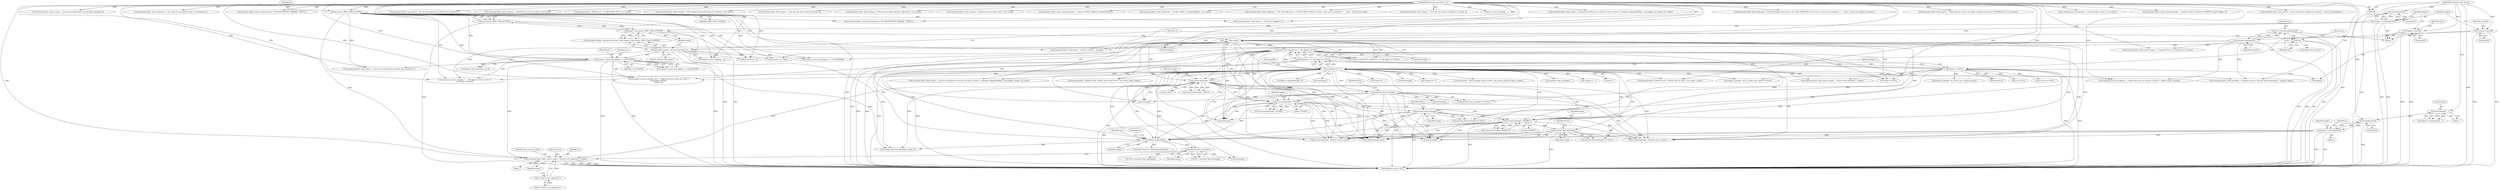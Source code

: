 digraph "0_atheme_c597156adc60a45b5f827793cd420945f47bc03b_1@pointer" {
"1000408" [label="(Call,command_fail(si, fault_nosuch_target, _(\"\2%s\2 is not registered.\"), target))"];
"1000177" [label="(Call,has_priv(si, PRIV_CHAN_AUSPEX))"];
"1000107" [label="(MethodParameterIn,sourceinfo_t *si)"];
"1000379" [label="(Call,chanacs_source_has_flag(mc, si, CA_ACLVIEW))"];
"1000171" [label="(Call,metadata_find(mc, \"private:close:closer\"))"];
"1000159" [label="(Call,!mc)"];
"1000154" [label="(Call,mc = mychan_find(channel))"];
"1000156" [label="(Call,mychan_find(channel))"];
"1000114" [label="(Call,*channel = parv[0])"];
"1000109" [label="(MethodParameterIn,char *parv[])"];
"1000411" [label="(Call,_(\"\2%s\2 is not registered.\"))"];
"1000405" [label="(Call,myentity_find_ext(target))"];
"1000391" [label="(Call,validhostmask(target))"];
"1000247" [label="(Call,strcasecmp(target, \"CLEAR\"))"];
"1000226" [label="(Call,strcasecmp(target, \"LIST\"))"];
"1000190" [label="(Call,!target)"];
"1000120" [label="(Call,*target = sstrdup(parv[1]))"];
"1000122" [label="(Call,sstrdup(parv[1]))"];
"1000174" [label="(Call,target || !has_priv(si, PRIV_CHAN_AUSPEX))"];
"1000176" [label="(Call,!has_priv(si, PRIV_CHAN_AUSPEX))"];
"1000192" [label="(Call,target && target[0] == '+' && flagstr == NULL)"];
"1000195" [label="(Call,target[0] == '+')"];
"1000194" [label="(Call,target[0] == '+' && flagstr == NULL)"];
"1000200" [label="(Call,flagstr == NULL)"];
"1000127" [label="(Call,*flagstr = parv[2])"];
"1000230" [label="(Call,myentity_find_ext(target))"];
"1000310" [label="(Call,myentity_find_ext(target))"];
"1000306" [label="(Call,strcasecmp(target, \"MODIFY\"))"];
"1000251" [label="(Call,myentity_find_ext(target))"];
"1000346" [label="(Call,target = strdup(parv[2]))"];
"1000348" [label="(Call,strdup(parv[2]))"];
"1000334" [label="(Call,strchr(parv[2], ' '))"];
"1000292" [label="(Call,command_success_nodata(si, _(\"Cleared flags in \2%s\2.\"), mc->name))"];
"1000326" [label="(Call,command_fail(si, fault_needmoreparams, _(\"Syntax: FLAGS <#channel> MODIFY [target] <flags>\")))"];
"1000128" [label="(Identifier,flagstr)"];
"1000349" [label="(Call,parv[2])"];
"1000930" [label="(Call,chanacs_open(mc, NULL, target, true, entity(si->smu)))"];
"1000311" [label="(Identifier,target)"];
"1000314" [label="(Call,free(target))"];
"1000232" [label="(Identifier,NULL)"];
"1000381" [label="(Identifier,si)"];
"1000380" [label="(Identifier,mc)"];
"1000498" [label="(Call,irccasecmp(target, entity(si->smu)->name))"];
"1000156" [label="(Call,mychan_find(channel))"];
"1000468" [label="(Call,chanacs_source_flags(mc, si))"];
"1000747" [label="(Call,command_fail(si, fault_noprivs, _(\"Only %d founders allowed per channel.\"), chansvs.maxfounders))"];
"1000390" [label="(ControlStructure,if (validhostmask(target)))"];
"1000346" [label="(Call,target = strdup(parv[2]))"];
"1000404" [label="(Identifier,mt)"];
"1000441" [label="(Call,command_success_string(si, str1, _(\"Flags for \2%s\2 in \2%s\2 are \2%s\2.\"),\n\t\t\t\t\t\ttarget, channel,\n\t\t\t\t\t\tstr1))"];
"1000211" [label="(Call,flags_to_bitmask(target, 0))"];
"1000664" [label="(Call,free(target))"];
"1000178" [label="(Identifier,si)"];
"1000410" [label="(Identifier,fault_nosuch_target)"];
"1000402" [label="(Call,!(mt = myentity_find_ext(target)))"];
"1000162" [label="(Call,command_fail(si, fault_nosuch_target, _(\"Channel \2%s\2 is not registered.\"), channel))"];
"1000228" [label="(Literal,\"LIST\")"];
"1000982" [label="(Call,command_fail(si, fault_noprivs, _(\"You are not allowed to set \2%s\2 on \2%s\2 in \2%s\2.\"), bitmask_to_flags2(addflags, removeflags), target, mc->name))"];
"1000116" [label="(Call,parv[0])"];
"1000195" [label="(Call,target[0] == '+')"];
"1000154" [label="(Call,mc = mychan_find(channel))"];
"1000115" [label="(Identifier,channel)"];
"1000179" [label="(Identifier,PRIV_CHAN_AUSPEX)"];
"1000306" [label="(Call,strcasecmp(target, \"MODIFY\"))"];
"1000176" [label="(Call,!has_priv(si, PRIV_CHAN_AUSPEX))"];
"1000510" [label="(Call,command_fail(si, fault_noprivs, _(\"You are not authorized to execute this command.\")))"];
"1000170" [label="(Call,metadata_find(mc, \"private:close:closer\") && (target || !has_priv(si, PRIV_CHAN_AUSPEX)))"];
"1000114" [label="(Call,*channel = parv[0])"];
"1000647" [label="(Call,validhostmask(target))"];
"1000313" [label="(Block,)"];
"1000234" [label="(Call,do_list(si, mc, 0))"];
"1000395" [label="(Call,chanacs_find_host_literal(mc, target, 0))"];
"1000379" [label="(Call,chanacs_source_has_flag(mc, si, CA_ACLVIEW))"];
"1000123" [label="(Call,parv[1])"];
"1000227" [label="(Identifier,target)"];
"1000922" [label="(Call,command_fail(si, fault_badparams, _(\"You may not set founder status on a hostmask.\")))"];
"1000321" [label="(Call,command_fail(si, fault_needmoreparams, STR_INSUFFICIENT_PARAMS, \"FLAGS\"))"];
"1000247" [label="(Call,strcasecmp(target, \"CLEAR\"))"];
"1000334" [label="(Call,strchr(parv[2], ' '))"];
"1000335" [label="(Call,parv[2])"];
"1000177" [label="(Call,has_priv(si, PRIV_CHAN_AUSPEX))"];
"1000367" [label="(Call,!flagstr)"];
"1000143" [label="(Call,command_fail(si, fault_needmoreparams, STR_INSUFFICIENT_PARAMS, \"FLAGS\"))"];
"1000603" [label="(Call,*target == '-')"];
"1000252" [label="(Identifier,target)"];
"1000215" [label="(Call,do_list(si, mc, flags))"];
"1001036" [label="(Call,logcommand(si, CMDLOG_SET, \"FLAGS: \2%s\2 \2%s\2 \2%s\2\", mc->name, target, flagstr))"];
"1000248" [label="(Identifier,target)"];
"1000109" [label="(MethodParameterIn,char *parv[])"];
"1000171" [label="(Call,metadata_find(mc, \"private:close:closer\"))"];
"1000414" [label="(Return,return;)"];
"1000189" [label="(Call,!target || (target && target[0] == '+' && flagstr == NULL))"];
"1000251" [label="(Call,myentity_find_ext(target))"];
"1000120" [label="(Call,*target = sstrdup(parv[1]))"];
"1000406" [label="(Identifier,target)"];
"1000457" [label="(Call,logcommand(si, CMDLOG_GET, \"FLAGS: \2%s\2 on \2%s\2\", mc->name, target))"];
"1000309" [label="(Call,myentity_find_ext(target) == NULL)"];
"1000160" [label="(Identifier,mc)"];
"1001052" [label="(Call,free(target))"];
"1000492" [label="(Call,si->smu == NULL)"];
"1000308" [label="(Literal,\"MODIFY\")"];
"1000200" [label="(Call,flagstr == NULL)"];
"1000264" [label="(Call,command_fail(si, fault_noprivs, \"You are not authorized to perform this operation.\"))"];
"1000853" [label="(Call,command_fail(si, fault_toomany, _(\"Channel %s access list is full.\"), mc->name))"];
"1000407" [label="(Block,)"];
"1000226" [label="(Call,strcasecmp(target, \"LIST\"))"];
"1000192" [label="(Call,target && target[0] == '+' && flagstr == NULL)"];
"1000231" [label="(Identifier,target)"];
"1000607" [label="(Call,*target == '=')"];
"1000405" [label="(Call,myentity_find_ext(target))"];
"1000378" [label="(Call,!chanacs_source_has_flag(mc, si, CA_ACLVIEW))"];
"1000310" [label="(Call,myentity_find_ext(target))"];
"1000425" [label="(Call,chanacs_find_literal(mc, mt, 0))"];
"1000285" [label="(Call,logcommand(si, CMDLOG_DO, \"CLEAR:FLAGS: \2%s\2\", mc->name))"];
"1000348" [label="(Call,strdup(parv[2]))"];
"1000779" [label="(Call,command_fail(si, fault_toomany, _(\"\2%s\2 cannot take foundership of a channel.\"), mt->name))"];
"1000175" [label="(Identifier,target)"];
"1000721" [label="(Call,command_fail(si, fault_noprivs, _(\"You may not remove the last founder.\")))"];
"1000250" [label="(Call,myentity_find_ext(target) == NULL)"];
"1000763" [label="(Call,command_fail(si, fault_toomany, _(\"\2%s\2 has too many channels registered.\"), mt->name))"];
"1000122" [label="(Call,sstrdup(parv[1]))"];
"1000360" [label="(Call,command_fail(si, fault_noprivs, _(\"You are not logged in.\")))"];
"1000249" [label="(Literal,\"CLEAR\")"];
"1000517" [label="(Call,irccasecmp(target, entity(si->smu)->name))"];
"1000155" [label="(Identifier,mc)"];
"1000157" [label="(Identifier,channel)"];
"1000110" [label="(Block,)"];
"1000949" [label="(Call,command_fail(si, fault_toomany, _(\"Channel %s access list is full.\"), mc->name))"];
"1000305" [label="(Call,!strcasecmp(target, \"MODIFY\"))"];
"1000190" [label="(Call,!target)"];
"1000148" [label="(Call,command_fail(si, fault_needmoreparams, _(\"Syntax: FLAGS <channel> [target] [flags]\")))"];
"1001045" [label="(Call,verbose(mc, \"\2%s\2 set flags \2%s\2 on \2%s\2\", get_source_name(si), flagstr, target))"];
"1000409" [label="(Identifier,si)"];
"1000230" [label="(Call,myentity_find_ext(target))"];
"1000611" [label="(Call,command_fail(si, fault_badparams, _(\"Usage: FLAGS %s [target] [flags]\"), mc->name))"];
"1000107" [label="(MethodParameterIn,sourceinfo_t *si)"];
"1000567" [label="(Call,command_fail(si, fault_badparams, _(\"No valid flags given, use /%s%s HELP FLAGS for a list\"), ircd->uses_rcommand ? \"\" : \"msg \", chansvs.me->disp))"];
"1000127" [label="(Call,*flagstr = parv[2])"];
"1000699" [label="(Call,command_fail(si, fault_noprivs, _(\"You may not remove a founder's +f access.\")))"];
"1001048" [label="(Call,get_source_name(si))"];
"1000347" [label="(Identifier,target)"];
"1000253" [label="(Identifier,NULL)"];
"1000338" [label="(Literal,' ')"];
"1000408" [label="(Call,command_fail(si, fault_nosuch_target, _(\"\2%s\2 is not registered.\"), target))"];
"1000174" [label="(Call,target || !has_priv(si, PRIV_CHAN_AUSPEX))"];
"1001054" [label="(MethodReturn,static void)"];
"1000657" [label="(Call,command_fail(si, fault_nosuch_target, _(\"\2%s\2 is not registered.\"), target))"];
"1000394" [label="(Identifier,ca)"];
"1000259" [label="(Call,chanacs_source_has_flag(mc, si, CA_FOUNDER))"];
"1000158" [label="(ControlStructure,if (!mc))"];
"1000208" [label="(Call,target != NULL)"];
"1000886" [label="(Call,command_fail(si, fault_noprivs, _(\"You are not allowed to set \2%s\2 on \2%s\2 in \2%s\2.\"), bitmask_to_flags2(addflags, removeflags), mt->name, mc->name))"];
"1000403" [label="(Call,mt = myentity_find_ext(target))"];
"1000121" [label="(Identifier,target)"];
"1000384" [label="(Call,command_fail(si, fault_noprivs, _(\"You are not authorized to execute this command.\")))"];
"1000392" [label="(Identifier,target)"];
"1000674" [label="(Call,chanacs_open(mc, mt, NULL, true, entity(si->smu)))"];
"1000382" [label="(Identifier,CA_ACLVIEW)"];
"1000307" [label="(Identifier,target)"];
"1000413" [label="(Identifier,target)"];
"1000196" [label="(Call,target[0])"];
"1000246" [label="(Call,!strcasecmp(target, \"CLEAR\"))"];
"1000411" [label="(Call,_(\"\2%s\2 is not registered.\"))"];
"1000191" [label="(Identifier,target)"];
"1000194" [label="(Call,target[0] == '+' && flagstr == NULL)"];
"1000332" [label="(Call,flagstr = strchr(parv[2], ' '))"];
"1000225" [label="(Call,!strcasecmp(target, \"LIST\"))"];
"1000140" [label="(Identifier,parc)"];
"1001029" [label="(Call,command_success_nodata(si, _(\"Flags \2%s\2 were set on \2%s\2 in \2%s\2.\"), flagstr, target, channel))"];
"1000391" [label="(Call,validhostmask(target))"];
"1000312" [label="(Identifier,NULL)"];
"1000129" [label="(Call,parv[2])"];
"1000229" [label="(Call,myentity_find_ext(target) == NULL)"];
"1000159" [label="(Call,!mc)"];
"1000255" [label="(Call,free(target))"];
"1000163" [label="(Identifier,si)"];
"1000202" [label="(Identifier,NULL)"];
"1001016" [label="(Call,command_fail(si, fault_nochange, _(\"Channel access to \2%s\2 for \2%s\2 unchanged.\"), channel, target))"];
"1000620" [label="(Call,command_fail(si, fault_badparams, _(\"Invalid template name given, use /%s%s TEMPLATE %s for a list\"), ircd->uses_rcommand ? \"\" : \"msg \", chansvs.me->disp, mc->name))"];
"1000238" [label="(Call,free(target))"];
"1000201" [label="(Identifier,flagstr)"];
"1000450" [label="(Call,command_success_string(si, \"\", _(\"No flags for \2%s\2 in \2%s\2.\"),\n\t\t\t\t\t\ttarget, channel))"];
"1000654" [label="(Call,myentity_find_ext(target))"];
"1000430" [label="(Call,ca != NULL)"];
"1000598" [label="(Call,*target == '+')"];
"1000412" [label="(Literal,\"\2%s\2 is not registered.\")"];
"1000357" [label="(Identifier,si)"];
"1000832" [label="(Call,command_fail(si, fault_noprivs, _(\"\2%s\2 does not wish to be added to channel access lists (NEVEROP set).\"), mt->name))"];
"1000173" [label="(Literal,\"private:close:closer\")"];
"1000415" [label="(Call,free(target))"];
"1000172" [label="(Identifier,mc)"];
"1000199" [label="(Literal,'+')"];
"1000193" [label="(Identifier,target)"];
"1000181" [label="(Call,command_fail(si, fault_noprivs, _(\"\2%s\2 is closed.\"), channel))"];
"1000408" -> "1000407"  [label="AST: "];
"1000408" -> "1000413"  [label="CFG: "];
"1000409" -> "1000408"  [label="AST: "];
"1000410" -> "1000408"  [label="AST: "];
"1000411" -> "1000408"  [label="AST: "];
"1000413" -> "1000408"  [label="AST: "];
"1000414" -> "1000408"  [label="CFG: "];
"1000408" -> "1001054"  [label="DDG: "];
"1000408" -> "1001054"  [label="DDG: "];
"1000408" -> "1001054"  [label="DDG: "];
"1000408" -> "1001054"  [label="DDG: "];
"1000408" -> "1001054"  [label="DDG: "];
"1000177" -> "1000408"  [label="DDG: "];
"1000379" -> "1000408"  [label="DDG: "];
"1000107" -> "1000408"  [label="DDG: "];
"1000411" -> "1000408"  [label="DDG: "];
"1000405" -> "1000408"  [label="DDG: "];
"1000195" -> "1000408"  [label="DDG: "];
"1000177" -> "1000176"  [label="AST: "];
"1000177" -> "1000179"  [label="CFG: "];
"1000178" -> "1000177"  [label="AST: "];
"1000179" -> "1000177"  [label="AST: "];
"1000176" -> "1000177"  [label="CFG: "];
"1000177" -> "1001054"  [label="DDG: "];
"1000177" -> "1000176"  [label="DDG: "];
"1000177" -> "1000176"  [label="DDG: "];
"1000107" -> "1000177"  [label="DDG: "];
"1000177" -> "1000181"  [label="DDG: "];
"1000177" -> "1000215"  [label="DDG: "];
"1000177" -> "1000234"  [label="DDG: "];
"1000177" -> "1000259"  [label="DDG: "];
"1000177" -> "1000321"  [label="DDG: "];
"1000177" -> "1000360"  [label="DDG: "];
"1000177" -> "1000379"  [label="DDG: "];
"1000177" -> "1000384"  [label="DDG: "];
"1000177" -> "1000441"  [label="DDG: "];
"1000177" -> "1000450"  [label="DDG: "];
"1000177" -> "1000468"  [label="DDG: "];
"1000107" -> "1000106"  [label="AST: "];
"1000107" -> "1001054"  [label="DDG: "];
"1000107" -> "1000143"  [label="DDG: "];
"1000107" -> "1000148"  [label="DDG: "];
"1000107" -> "1000162"  [label="DDG: "];
"1000107" -> "1000181"  [label="DDG: "];
"1000107" -> "1000215"  [label="DDG: "];
"1000107" -> "1000234"  [label="DDG: "];
"1000107" -> "1000259"  [label="DDG: "];
"1000107" -> "1000264"  [label="DDG: "];
"1000107" -> "1000285"  [label="DDG: "];
"1000107" -> "1000292"  [label="DDG: "];
"1000107" -> "1000321"  [label="DDG: "];
"1000107" -> "1000326"  [label="DDG: "];
"1000107" -> "1000360"  [label="DDG: "];
"1000107" -> "1000379"  [label="DDG: "];
"1000107" -> "1000384"  [label="DDG: "];
"1000107" -> "1000441"  [label="DDG: "];
"1000107" -> "1000450"  [label="DDG: "];
"1000107" -> "1000457"  [label="DDG: "];
"1000107" -> "1000468"  [label="DDG: "];
"1000107" -> "1000510"  [label="DDG: "];
"1000107" -> "1000567"  [label="DDG: "];
"1000107" -> "1000611"  [label="DDG: "];
"1000107" -> "1000620"  [label="DDG: "];
"1000107" -> "1000657"  [label="DDG: "];
"1000107" -> "1000699"  [label="DDG: "];
"1000107" -> "1000721"  [label="DDG: "];
"1000107" -> "1000747"  [label="DDG: "];
"1000107" -> "1000763"  [label="DDG: "];
"1000107" -> "1000779"  [label="DDG: "];
"1000107" -> "1000832"  [label="DDG: "];
"1000107" -> "1000853"  [label="DDG: "];
"1000107" -> "1000886"  [label="DDG: "];
"1000107" -> "1000922"  [label="DDG: "];
"1000107" -> "1000949"  [label="DDG: "];
"1000107" -> "1000982"  [label="DDG: "];
"1000107" -> "1001016"  [label="DDG: "];
"1000107" -> "1001029"  [label="DDG: "];
"1000107" -> "1001036"  [label="DDG: "];
"1000107" -> "1001048"  [label="DDG: "];
"1000379" -> "1000378"  [label="AST: "];
"1000379" -> "1000382"  [label="CFG: "];
"1000380" -> "1000379"  [label="AST: "];
"1000381" -> "1000379"  [label="AST: "];
"1000382" -> "1000379"  [label="AST: "];
"1000378" -> "1000379"  [label="CFG: "];
"1000379" -> "1001054"  [label="DDG: "];
"1000379" -> "1001054"  [label="DDG: "];
"1000379" -> "1000378"  [label="DDG: "];
"1000379" -> "1000378"  [label="DDG: "];
"1000379" -> "1000378"  [label="DDG: "];
"1000171" -> "1000379"  [label="DDG: "];
"1000379" -> "1000384"  [label="DDG: "];
"1000379" -> "1000395"  [label="DDG: "];
"1000379" -> "1000425"  [label="DDG: "];
"1000379" -> "1000441"  [label="DDG: "];
"1000379" -> "1000450"  [label="DDG: "];
"1000171" -> "1000170"  [label="AST: "];
"1000171" -> "1000173"  [label="CFG: "];
"1000172" -> "1000171"  [label="AST: "];
"1000173" -> "1000171"  [label="AST: "];
"1000175" -> "1000171"  [label="CFG: "];
"1000170" -> "1000171"  [label="CFG: "];
"1000171" -> "1001054"  [label="DDG: "];
"1000171" -> "1000170"  [label="DDG: "];
"1000171" -> "1000170"  [label="DDG: "];
"1000159" -> "1000171"  [label="DDG: "];
"1000171" -> "1000215"  [label="DDG: "];
"1000171" -> "1000234"  [label="DDG: "];
"1000171" -> "1000259"  [label="DDG: "];
"1000171" -> "1000395"  [label="DDG: "];
"1000171" -> "1000425"  [label="DDG: "];
"1000171" -> "1000468"  [label="DDG: "];
"1000159" -> "1000158"  [label="AST: "];
"1000159" -> "1000160"  [label="CFG: "];
"1000160" -> "1000159"  [label="AST: "];
"1000163" -> "1000159"  [label="CFG: "];
"1000172" -> "1000159"  [label="CFG: "];
"1000159" -> "1001054"  [label="DDG: "];
"1000159" -> "1001054"  [label="DDG: "];
"1000154" -> "1000159"  [label="DDG: "];
"1000154" -> "1000110"  [label="AST: "];
"1000154" -> "1000156"  [label="CFG: "];
"1000155" -> "1000154"  [label="AST: "];
"1000156" -> "1000154"  [label="AST: "];
"1000160" -> "1000154"  [label="CFG: "];
"1000154" -> "1001054"  [label="DDG: "];
"1000156" -> "1000154"  [label="DDG: "];
"1000156" -> "1000157"  [label="CFG: "];
"1000157" -> "1000156"  [label="AST: "];
"1000156" -> "1001054"  [label="DDG: "];
"1000114" -> "1000156"  [label="DDG: "];
"1000156" -> "1000162"  [label="DDG: "];
"1000156" -> "1000181"  [label="DDG: "];
"1000156" -> "1000441"  [label="DDG: "];
"1000156" -> "1000450"  [label="DDG: "];
"1000156" -> "1001016"  [label="DDG: "];
"1000156" -> "1001029"  [label="DDG: "];
"1000114" -> "1000110"  [label="AST: "];
"1000114" -> "1000116"  [label="CFG: "];
"1000115" -> "1000114"  [label="AST: "];
"1000116" -> "1000114"  [label="AST: "];
"1000121" -> "1000114"  [label="CFG: "];
"1000114" -> "1001054"  [label="DDG: "];
"1000114" -> "1001054"  [label="DDG: "];
"1000109" -> "1000114"  [label="DDG: "];
"1000109" -> "1000106"  [label="AST: "];
"1000109" -> "1001054"  [label="DDG: "];
"1000109" -> "1000122"  [label="DDG: "];
"1000109" -> "1000127"  [label="DDG: "];
"1000109" -> "1000334"  [label="DDG: "];
"1000109" -> "1000348"  [label="DDG: "];
"1000411" -> "1000412"  [label="CFG: "];
"1000412" -> "1000411"  [label="AST: "];
"1000413" -> "1000411"  [label="CFG: "];
"1000405" -> "1000403"  [label="AST: "];
"1000405" -> "1000406"  [label="CFG: "];
"1000406" -> "1000405"  [label="AST: "];
"1000403" -> "1000405"  [label="CFG: "];
"1000405" -> "1000402"  [label="DDG: "];
"1000405" -> "1000403"  [label="DDG: "];
"1000391" -> "1000405"  [label="DDG: "];
"1000195" -> "1000405"  [label="DDG: "];
"1000405" -> "1000415"  [label="DDG: "];
"1000391" -> "1000390"  [label="AST: "];
"1000391" -> "1000392"  [label="CFG: "];
"1000392" -> "1000391"  [label="AST: "];
"1000394" -> "1000391"  [label="CFG: "];
"1000404" -> "1000391"  [label="CFG: "];
"1000391" -> "1001054"  [label="DDG: "];
"1000247" -> "1000391"  [label="DDG: "];
"1000226" -> "1000391"  [label="DDG: "];
"1000310" -> "1000391"  [label="DDG: "];
"1000306" -> "1000391"  [label="DDG: "];
"1000251" -> "1000391"  [label="DDG: "];
"1000230" -> "1000391"  [label="DDG: "];
"1000192" -> "1000391"  [label="DDG: "];
"1000195" -> "1000391"  [label="DDG: "];
"1000190" -> "1000391"  [label="DDG: "];
"1000346" -> "1000391"  [label="DDG: "];
"1000391" -> "1000395"  [label="DDG: "];
"1000247" -> "1000246"  [label="AST: "];
"1000247" -> "1000249"  [label="CFG: "];
"1000248" -> "1000247"  [label="AST: "];
"1000249" -> "1000247"  [label="AST: "];
"1000246" -> "1000247"  [label="CFG: "];
"1000247" -> "1001054"  [label="DDG: "];
"1000247" -> "1000246"  [label="DDG: "];
"1000247" -> "1000246"  [label="DDG: "];
"1000226" -> "1000247"  [label="DDG: "];
"1000190" -> "1000247"  [label="DDG: "];
"1000230" -> "1000247"  [label="DDG: "];
"1000192" -> "1000247"  [label="DDG: "];
"1000195" -> "1000247"  [label="DDG: "];
"1000247" -> "1000251"  [label="DDG: "];
"1000247" -> "1000255"  [label="DDG: "];
"1000247" -> "1000306"  [label="DDG: "];
"1000247" -> "1000314"  [label="DDG: "];
"1000247" -> "1000498"  [label="DDG: "];
"1000247" -> "1000517"  [label="DDG: "];
"1000247" -> "1000647"  [label="DDG: "];
"1000226" -> "1000225"  [label="AST: "];
"1000226" -> "1000228"  [label="CFG: "];
"1000227" -> "1000226"  [label="AST: "];
"1000228" -> "1000226"  [label="AST: "];
"1000225" -> "1000226"  [label="CFG: "];
"1000226" -> "1001054"  [label="DDG: "];
"1000226" -> "1000225"  [label="DDG: "];
"1000226" -> "1000225"  [label="DDG: "];
"1000190" -> "1000226"  [label="DDG: "];
"1000192" -> "1000226"  [label="DDG: "];
"1000195" -> "1000226"  [label="DDG: "];
"1000226" -> "1000230"  [label="DDG: "];
"1000226" -> "1000238"  [label="DDG: "];
"1000226" -> "1000255"  [label="DDG: "];
"1000226" -> "1000306"  [label="DDG: "];
"1000226" -> "1000314"  [label="DDG: "];
"1000226" -> "1000498"  [label="DDG: "];
"1000226" -> "1000517"  [label="DDG: "];
"1000226" -> "1000647"  [label="DDG: "];
"1000190" -> "1000189"  [label="AST: "];
"1000190" -> "1000191"  [label="CFG: "];
"1000191" -> "1000190"  [label="AST: "];
"1000193" -> "1000190"  [label="CFG: "];
"1000189" -> "1000190"  [label="CFG: "];
"1000190" -> "1001054"  [label="DDG: "];
"1000190" -> "1000189"  [label="DDG: "];
"1000120" -> "1000190"  [label="DDG: "];
"1000174" -> "1000190"  [label="DDG: "];
"1000190" -> "1000192"  [label="DDG: "];
"1000190" -> "1000195"  [label="DDG: "];
"1000190" -> "1000208"  [label="DDG: "];
"1000190" -> "1000238"  [label="DDG: "];
"1000190" -> "1000255"  [label="DDG: "];
"1000190" -> "1000306"  [label="DDG: "];
"1000190" -> "1000314"  [label="DDG: "];
"1000190" -> "1000498"  [label="DDG: "];
"1000190" -> "1000517"  [label="DDG: "];
"1000190" -> "1000647"  [label="DDG: "];
"1000120" -> "1000110"  [label="AST: "];
"1000120" -> "1000122"  [label="CFG: "];
"1000121" -> "1000120"  [label="AST: "];
"1000122" -> "1000120"  [label="AST: "];
"1000128" -> "1000120"  [label="CFG: "];
"1000120" -> "1001054"  [label="DDG: "];
"1000120" -> "1001054"  [label="DDG: "];
"1000122" -> "1000120"  [label="DDG: "];
"1000120" -> "1000174"  [label="DDG: "];
"1000122" -> "1000123"  [label="CFG: "];
"1000123" -> "1000122"  [label="AST: "];
"1000122" -> "1001054"  [label="DDG: "];
"1000174" -> "1000170"  [label="AST: "];
"1000174" -> "1000175"  [label="CFG: "];
"1000174" -> "1000176"  [label="CFG: "];
"1000175" -> "1000174"  [label="AST: "];
"1000176" -> "1000174"  [label="AST: "];
"1000170" -> "1000174"  [label="CFG: "];
"1000174" -> "1001054"  [label="DDG: "];
"1000174" -> "1001054"  [label="DDG: "];
"1000174" -> "1000170"  [label="DDG: "];
"1000174" -> "1000170"  [label="DDG: "];
"1000176" -> "1000174"  [label="DDG: "];
"1000176" -> "1001054"  [label="DDG: "];
"1000192" -> "1000189"  [label="AST: "];
"1000192" -> "1000193"  [label="CFG: "];
"1000192" -> "1000194"  [label="CFG: "];
"1000193" -> "1000192"  [label="AST: "];
"1000194" -> "1000192"  [label="AST: "];
"1000189" -> "1000192"  [label="CFG: "];
"1000192" -> "1001054"  [label="DDG: "];
"1000192" -> "1001054"  [label="DDG: "];
"1000192" -> "1000189"  [label="DDG: "];
"1000192" -> "1000189"  [label="DDG: "];
"1000195" -> "1000192"  [label="DDG: "];
"1000194" -> "1000192"  [label="DDG: "];
"1000194" -> "1000192"  [label="DDG: "];
"1000192" -> "1000208"  [label="DDG: "];
"1000192" -> "1000238"  [label="DDG: "];
"1000192" -> "1000255"  [label="DDG: "];
"1000192" -> "1000306"  [label="DDG: "];
"1000192" -> "1000314"  [label="DDG: "];
"1000192" -> "1000498"  [label="DDG: "];
"1000192" -> "1000517"  [label="DDG: "];
"1000192" -> "1000647"  [label="DDG: "];
"1000195" -> "1000194"  [label="AST: "];
"1000195" -> "1000199"  [label="CFG: "];
"1000196" -> "1000195"  [label="AST: "];
"1000199" -> "1000195"  [label="AST: "];
"1000201" -> "1000195"  [label="CFG: "];
"1000194" -> "1000195"  [label="CFG: "];
"1000195" -> "1001054"  [label="DDG: "];
"1000195" -> "1000194"  [label="DDG: "];
"1000195" -> "1000194"  [label="DDG: "];
"1000195" -> "1000208"  [label="DDG: "];
"1000195" -> "1000211"  [label="DDG: "];
"1000195" -> "1000230"  [label="DDG: "];
"1000195" -> "1000238"  [label="DDG: "];
"1000195" -> "1000251"  [label="DDG: "];
"1000195" -> "1000255"  [label="DDG: "];
"1000195" -> "1000306"  [label="DDG: "];
"1000195" -> "1000310"  [label="DDG: "];
"1000195" -> "1000314"  [label="DDG: "];
"1000195" -> "1000395"  [label="DDG: "];
"1000195" -> "1000415"  [label="DDG: "];
"1000195" -> "1000441"  [label="DDG: "];
"1000195" -> "1000450"  [label="DDG: "];
"1000195" -> "1000457"  [label="DDG: "];
"1000195" -> "1000498"  [label="DDG: "];
"1000195" -> "1000517"  [label="DDG: "];
"1000195" -> "1000598"  [label="DDG: "];
"1000195" -> "1000603"  [label="DDG: "];
"1000195" -> "1000607"  [label="DDG: "];
"1000195" -> "1000647"  [label="DDG: "];
"1000195" -> "1000654"  [label="DDG: "];
"1000195" -> "1000657"  [label="DDG: "];
"1000195" -> "1000664"  [label="DDG: "];
"1000195" -> "1000930"  [label="DDG: "];
"1000195" -> "1000982"  [label="DDG: "];
"1000195" -> "1001016"  [label="DDG: "];
"1000195" -> "1001029"  [label="DDG: "];
"1000195" -> "1001036"  [label="DDG: "];
"1000195" -> "1001045"  [label="DDG: "];
"1000195" -> "1001052"  [label="DDG: "];
"1000194" -> "1000200"  [label="CFG: "];
"1000200" -> "1000194"  [label="AST: "];
"1000194" -> "1001054"  [label="DDG: "];
"1000194" -> "1001054"  [label="DDG: "];
"1000200" -> "1000194"  [label="DDG: "];
"1000200" -> "1000194"  [label="DDG: "];
"1000200" -> "1000202"  [label="CFG: "];
"1000201" -> "1000200"  [label="AST: "];
"1000202" -> "1000200"  [label="AST: "];
"1000200" -> "1001054"  [label="DDG: "];
"1000200" -> "1001054"  [label="DDG: "];
"1000127" -> "1000200"  [label="DDG: "];
"1000200" -> "1000208"  [label="DDG: "];
"1000200" -> "1000229"  [label="DDG: "];
"1000200" -> "1000250"  [label="DDG: "];
"1000200" -> "1000309"  [label="DDG: "];
"1000200" -> "1000367"  [label="DDG: "];
"1000200" -> "1000430"  [label="DDG: "];
"1000200" -> "1000492"  [label="DDG: "];
"1000200" -> "1000674"  [label="DDG: "];
"1000200" -> "1000930"  [label="DDG: "];
"1000127" -> "1000110"  [label="AST: "];
"1000127" -> "1000129"  [label="CFG: "];
"1000128" -> "1000127"  [label="AST: "];
"1000129" -> "1000127"  [label="AST: "];
"1000140" -> "1000127"  [label="CFG: "];
"1000127" -> "1001054"  [label="DDG: "];
"1000127" -> "1001054"  [label="DDG: "];
"1000127" -> "1000367"  [label="DDG: "];
"1000230" -> "1000229"  [label="AST: "];
"1000230" -> "1000231"  [label="CFG: "];
"1000231" -> "1000230"  [label="AST: "];
"1000232" -> "1000230"  [label="CFG: "];
"1000230" -> "1001054"  [label="DDG: "];
"1000230" -> "1000229"  [label="DDG: "];
"1000230" -> "1000238"  [label="DDG: "];
"1000230" -> "1000255"  [label="DDG: "];
"1000230" -> "1000306"  [label="DDG: "];
"1000230" -> "1000314"  [label="DDG: "];
"1000230" -> "1000498"  [label="DDG: "];
"1000230" -> "1000517"  [label="DDG: "];
"1000230" -> "1000647"  [label="DDG: "];
"1000310" -> "1000309"  [label="AST: "];
"1000310" -> "1000311"  [label="CFG: "];
"1000311" -> "1000310"  [label="AST: "];
"1000312" -> "1000310"  [label="CFG: "];
"1000310" -> "1001054"  [label="DDG: "];
"1000310" -> "1000309"  [label="DDG: "];
"1000306" -> "1000310"  [label="DDG: "];
"1000310" -> "1000314"  [label="DDG: "];
"1000310" -> "1000498"  [label="DDG: "];
"1000310" -> "1000517"  [label="DDG: "];
"1000310" -> "1000647"  [label="DDG: "];
"1000306" -> "1000305"  [label="AST: "];
"1000306" -> "1000308"  [label="CFG: "];
"1000307" -> "1000306"  [label="AST: "];
"1000308" -> "1000306"  [label="AST: "];
"1000305" -> "1000306"  [label="CFG: "];
"1000306" -> "1001054"  [label="DDG: "];
"1000306" -> "1000305"  [label="DDG: "];
"1000306" -> "1000305"  [label="DDG: "];
"1000251" -> "1000306"  [label="DDG: "];
"1000306" -> "1000314"  [label="DDG: "];
"1000306" -> "1000498"  [label="DDG: "];
"1000306" -> "1000517"  [label="DDG: "];
"1000306" -> "1000647"  [label="DDG: "];
"1000251" -> "1000250"  [label="AST: "];
"1000251" -> "1000252"  [label="CFG: "];
"1000252" -> "1000251"  [label="AST: "];
"1000253" -> "1000251"  [label="CFG: "];
"1000251" -> "1001054"  [label="DDG: "];
"1000251" -> "1000250"  [label="DDG: "];
"1000251" -> "1000255"  [label="DDG: "];
"1000251" -> "1000314"  [label="DDG: "];
"1000251" -> "1000498"  [label="DDG: "];
"1000251" -> "1000517"  [label="DDG: "];
"1000251" -> "1000647"  [label="DDG: "];
"1000346" -> "1000313"  [label="AST: "];
"1000346" -> "1000348"  [label="CFG: "];
"1000347" -> "1000346"  [label="AST: "];
"1000348" -> "1000346"  [label="AST: "];
"1000357" -> "1000346"  [label="CFG: "];
"1000346" -> "1001054"  [label="DDG: "];
"1000346" -> "1001054"  [label="DDG: "];
"1000348" -> "1000346"  [label="DDG: "];
"1000346" -> "1000498"  [label="DDG: "];
"1000346" -> "1000517"  [label="DDG: "];
"1000346" -> "1000647"  [label="DDG: "];
"1000348" -> "1000349"  [label="CFG: "];
"1000349" -> "1000348"  [label="AST: "];
"1000348" -> "1001054"  [label="DDG: "];
"1000334" -> "1000348"  [label="DDG: "];
"1000334" -> "1000332"  [label="AST: "];
"1000334" -> "1000338"  [label="CFG: "];
"1000335" -> "1000334"  [label="AST: "];
"1000338" -> "1000334"  [label="AST: "];
"1000332" -> "1000334"  [label="CFG: "];
"1000334" -> "1000332"  [label="DDG: "];
"1000334" -> "1000332"  [label="DDG: "];
}
